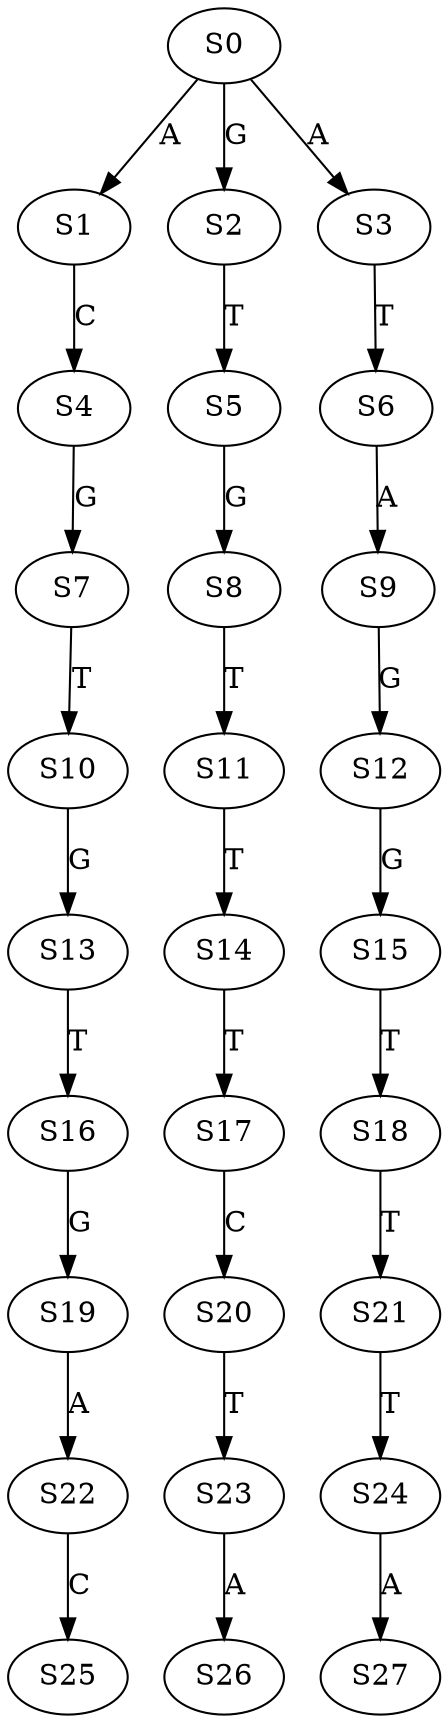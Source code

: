 strict digraph  {
	S0 -> S1 [ label = A ];
	S0 -> S2 [ label = G ];
	S0 -> S3 [ label = A ];
	S1 -> S4 [ label = C ];
	S2 -> S5 [ label = T ];
	S3 -> S6 [ label = T ];
	S4 -> S7 [ label = G ];
	S5 -> S8 [ label = G ];
	S6 -> S9 [ label = A ];
	S7 -> S10 [ label = T ];
	S8 -> S11 [ label = T ];
	S9 -> S12 [ label = G ];
	S10 -> S13 [ label = G ];
	S11 -> S14 [ label = T ];
	S12 -> S15 [ label = G ];
	S13 -> S16 [ label = T ];
	S14 -> S17 [ label = T ];
	S15 -> S18 [ label = T ];
	S16 -> S19 [ label = G ];
	S17 -> S20 [ label = C ];
	S18 -> S21 [ label = T ];
	S19 -> S22 [ label = A ];
	S20 -> S23 [ label = T ];
	S21 -> S24 [ label = T ];
	S22 -> S25 [ label = C ];
	S23 -> S26 [ label = A ];
	S24 -> S27 [ label = A ];
}
